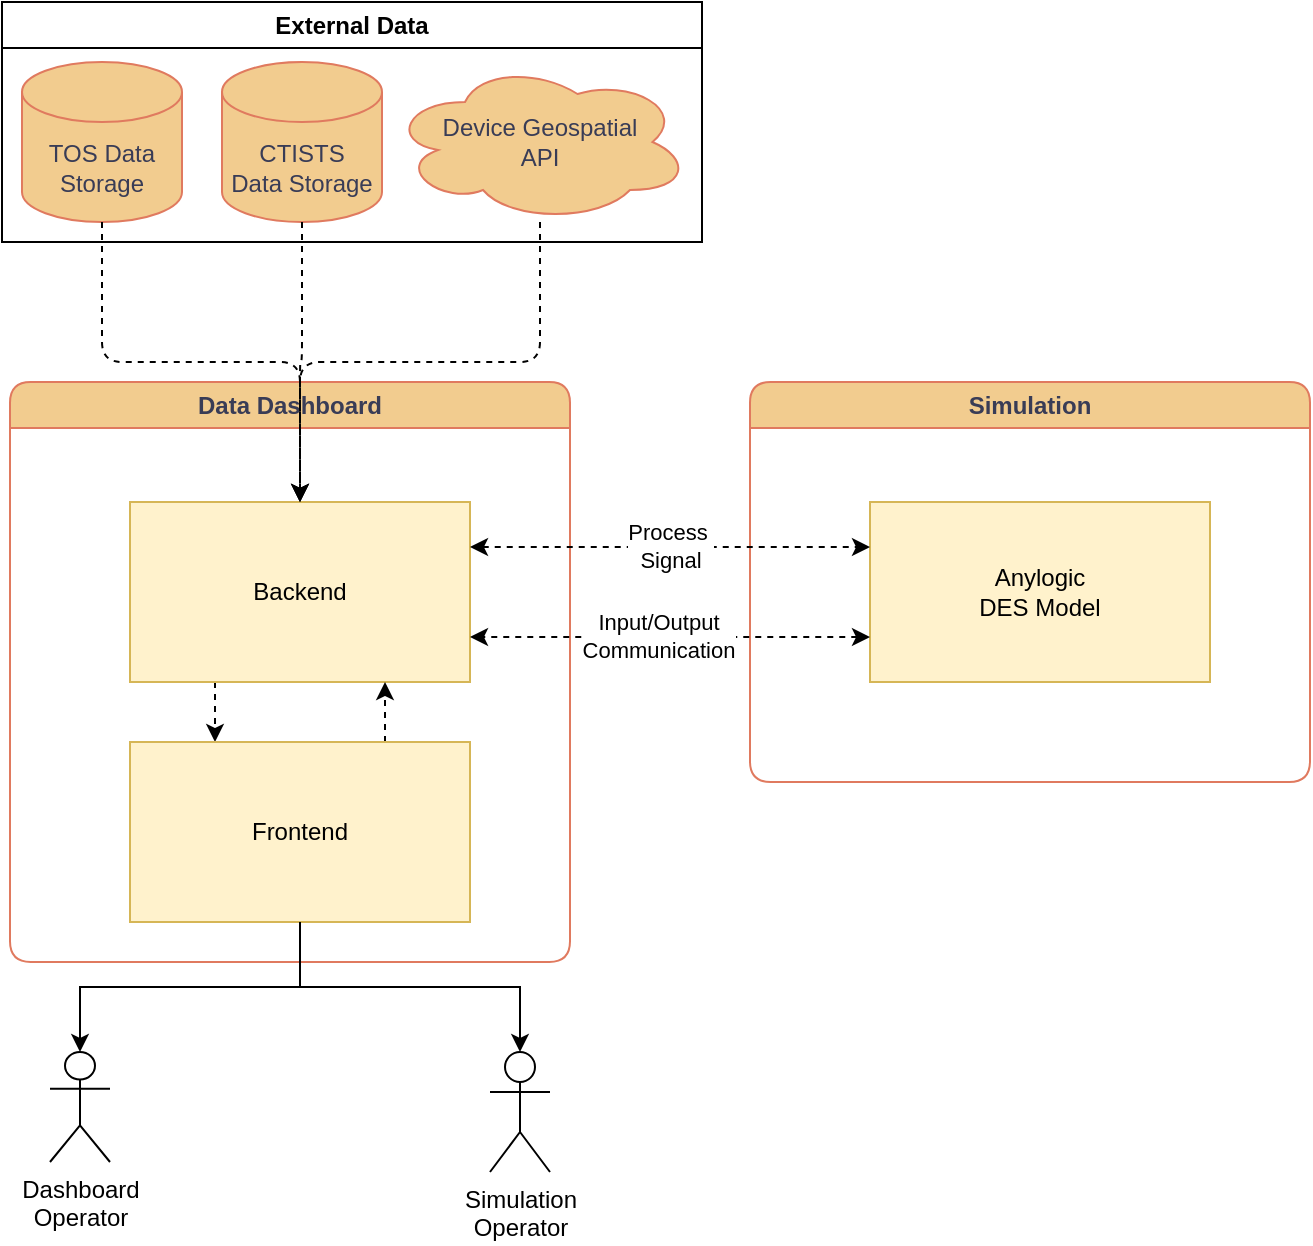 <mxfile version="20.8.16" type="device"><diagram name="第 1 页" id="cQhZ1Z9mT2LYjxaqFXrg"><mxGraphModel dx="1430" dy="831" grid="1" gridSize="10" guides="1" tooltips="1" connect="1" arrows="1" fold="1" page="1" pageScale="1" pageWidth="827" pageHeight="1169" math="0" shadow="0"><root><mxCell id="0"/><mxCell id="1" parent="0"/><mxCell id="5_asZcILRuUDBpJoPkih-1" value="Data Dashboard" style="swimlane;whiteSpace=wrap;html=1;labelBackgroundColor=none;fillColor=#F2CC8F;strokeColor=#E07A5F;fontColor=#393C56;rounded=1;" vertex="1" parent="1"><mxGeometry x="240" y="250" width="280" height="290" as="geometry"><mxRectangle x="370" y="230" width="130" height="30" as="alternateBounds"/></mxGeometry></mxCell><mxCell id="5_asZcILRuUDBpJoPkih-39" style="edgeStyle=orthogonalEdgeStyle;rounded=0;orthogonalLoop=1;jettySize=auto;html=1;exitX=0.25;exitY=1;exitDx=0;exitDy=0;entryX=0.25;entryY=0;entryDx=0;entryDy=0;dashed=1;" edge="1" parent="5_asZcILRuUDBpJoPkih-1" source="5_asZcILRuUDBpJoPkih-12" target="5_asZcILRuUDBpJoPkih-16"><mxGeometry relative="1" as="geometry"/></mxCell><mxCell id="5_asZcILRuUDBpJoPkih-12" value="Backend" style="rounded=0;whiteSpace=wrap;html=1;fillColor=#fff2cc;strokeColor=#d6b656;" vertex="1" parent="5_asZcILRuUDBpJoPkih-1"><mxGeometry x="60" y="60" width="170" height="90" as="geometry"/></mxCell><mxCell id="5_asZcILRuUDBpJoPkih-40" style="edgeStyle=orthogonalEdgeStyle;rounded=0;orthogonalLoop=1;jettySize=auto;html=1;dashed=1;exitX=0.75;exitY=0;exitDx=0;exitDy=0;entryX=0.75;entryY=1;entryDx=0;entryDy=0;" edge="1" parent="5_asZcILRuUDBpJoPkih-1" source="5_asZcILRuUDBpJoPkih-16" target="5_asZcILRuUDBpJoPkih-12"><mxGeometry relative="1" as="geometry"><mxPoint x="190" y="160" as="targetPoint"/></mxGeometry></mxCell><mxCell id="5_asZcILRuUDBpJoPkih-16" value="Frontend" style="rounded=0;whiteSpace=wrap;html=1;fillColor=#fff2cc;strokeColor=#d6b656;" vertex="1" parent="5_asZcILRuUDBpJoPkih-1"><mxGeometry x="60" y="180" width="170" height="90" as="geometry"/></mxCell><mxCell id="5_asZcILRuUDBpJoPkih-11" value="External Data" style="swimlane;whiteSpace=wrap;html=1;" vertex="1" parent="1"><mxGeometry x="236" y="60" width="350" height="120" as="geometry"/></mxCell><mxCell id="5_asZcILRuUDBpJoPkih-3" value="TOS Data&lt;br&gt;Storage" style="shape=cylinder3;whiteSpace=wrap;html=1;boundedLbl=1;backgroundOutline=1;size=15;labelBackgroundColor=none;fillColor=#F2CC8F;strokeColor=#E07A5F;fontColor=#393C56;rounded=1;" vertex="1" parent="5_asZcILRuUDBpJoPkih-11"><mxGeometry x="10" y="30" width="80" height="80" as="geometry"/></mxCell><mxCell id="5_asZcILRuUDBpJoPkih-4" value="CTISTS&lt;br&gt;Data Storage" style="shape=cylinder3;whiteSpace=wrap;html=1;boundedLbl=1;backgroundOutline=1;size=15;labelBackgroundColor=none;fillColor=#F2CC8F;strokeColor=#E07A5F;fontColor=#393C56;rounded=1;" vertex="1" parent="5_asZcILRuUDBpJoPkih-11"><mxGeometry x="110" y="30" width="80" height="80" as="geometry"/></mxCell><mxCell id="5_asZcILRuUDBpJoPkih-6" value="Device Geospatial&lt;br&gt;API" style="ellipse;shape=cloud;whiteSpace=wrap;html=1;labelBackgroundColor=none;fillColor=#F2CC8F;strokeColor=#E07A5F;fontColor=#393C56;rounded=1;" vertex="1" parent="5_asZcILRuUDBpJoPkih-11"><mxGeometry x="194" y="30" width="150" height="80" as="geometry"/></mxCell><mxCell id="5_asZcILRuUDBpJoPkih-17" value="Dashboard &lt;br&gt;Operator" style="shape=umlActor;verticalLabelPosition=bottom;verticalAlign=top;html=1;outlineConnect=0;" vertex="1" parent="1"><mxGeometry x="260" y="585" width="30" height="55" as="geometry"/></mxCell><mxCell id="5_asZcILRuUDBpJoPkih-18" value="Simulation&lt;br&gt;Operator" style="shape=umlActor;verticalLabelPosition=bottom;verticalAlign=top;html=1;outlineConnect=0;" vertex="1" parent="1"><mxGeometry x="480" y="585" width="30" height="60" as="geometry"/></mxCell><mxCell id="5_asZcILRuUDBpJoPkih-24" style="edgeStyle=orthogonalEdgeStyle;rounded=0;orthogonalLoop=1;jettySize=auto;html=1;exitX=0.5;exitY=1;exitDx=0;exitDy=0;entryX=0.5;entryY=0;entryDx=0;entryDy=0;entryPerimeter=0;" edge="1" parent="1" source="5_asZcILRuUDBpJoPkih-16" target="5_asZcILRuUDBpJoPkih-17"><mxGeometry relative="1" as="geometry"/></mxCell><mxCell id="5_asZcILRuUDBpJoPkih-25" style="edgeStyle=orthogonalEdgeStyle;rounded=0;orthogonalLoop=1;jettySize=auto;html=1;exitX=0.5;exitY=1;exitDx=0;exitDy=0;" edge="1" parent="1" source="5_asZcILRuUDBpJoPkih-16" target="5_asZcILRuUDBpJoPkih-18"><mxGeometry relative="1" as="geometry"/></mxCell><mxCell id="5_asZcILRuUDBpJoPkih-27" value="Simulation" style="swimlane;whiteSpace=wrap;html=1;labelBackgroundColor=none;fillColor=#F2CC8F;strokeColor=#E07A5F;fontColor=#393C56;rounded=1;" vertex="1" parent="1"><mxGeometry x="610" y="250" width="280" height="200" as="geometry"><mxRectangle x="370" y="230" width="130" height="30" as="alternateBounds"/></mxGeometry></mxCell><mxCell id="5_asZcILRuUDBpJoPkih-28" value="Anylogic&lt;br&gt;DES Model" style="rounded=0;whiteSpace=wrap;html=1;fillColor=#fff2cc;strokeColor=#d6b656;" vertex="1" parent="5_asZcILRuUDBpJoPkih-27"><mxGeometry x="60" y="60" width="170" height="90" as="geometry"/></mxCell><mxCell id="5_asZcILRuUDBpJoPkih-31" style="edgeStyle=orthogonalEdgeStyle;orthogonalLoop=1;jettySize=auto;html=1;exitX=0.5;exitY=1;exitDx=0;exitDy=0;exitPerimeter=0;rounded=1;dashed=1;" edge="1" parent="1" source="5_asZcILRuUDBpJoPkih-3" target="5_asZcILRuUDBpJoPkih-12"><mxGeometry relative="1" as="geometry"/></mxCell><mxCell id="5_asZcILRuUDBpJoPkih-33" style="edgeStyle=orthogonalEdgeStyle;orthogonalLoop=1;jettySize=auto;html=1;entryX=0.5;entryY=0;entryDx=0;entryDy=0;rounded=1;dashed=1;" edge="1" parent="1" source="5_asZcILRuUDBpJoPkih-6" target="5_asZcILRuUDBpJoPkih-12"><mxGeometry relative="1" as="geometry"/></mxCell><mxCell id="5_asZcILRuUDBpJoPkih-34" style="edgeStyle=orthogonalEdgeStyle;orthogonalLoop=1;jettySize=auto;html=1;rounded=1;dashed=1;" edge="1" parent="1" source="5_asZcILRuUDBpJoPkih-4" target="5_asZcILRuUDBpJoPkih-12"><mxGeometry relative="1" as="geometry"/></mxCell><mxCell id="5_asZcILRuUDBpJoPkih-37" style="edgeStyle=orthogonalEdgeStyle;rounded=1;orthogonalLoop=1;jettySize=auto;html=1;dashed=1;entryX=0;entryY=0.25;entryDx=0;entryDy=0;exitX=1;exitY=0.25;exitDx=0;exitDy=0;startArrow=classic;startFill=1;" edge="1" parent="1" source="5_asZcILRuUDBpJoPkih-12" target="5_asZcILRuUDBpJoPkih-28"><mxGeometry relative="1" as="geometry"><mxPoint x="670" y="355" as="targetPoint"/></mxGeometry></mxCell><mxCell id="5_asZcILRuUDBpJoPkih-42" value="Process&amp;nbsp;&lt;br&gt;Signal" style="edgeLabel;html=1;align=center;verticalAlign=middle;resizable=0;points=[];" vertex="1" connectable="0" parent="5_asZcILRuUDBpJoPkih-37"><mxGeometry x="0.149" y="1" relative="1" as="geometry"><mxPoint x="-15" as="offset"/></mxGeometry></mxCell><mxCell id="5_asZcILRuUDBpJoPkih-38" style="edgeStyle=orthogonalEdgeStyle;rounded=0;orthogonalLoop=1;jettySize=auto;html=1;dashed=1;entryX=1;entryY=0.75;entryDx=0;entryDy=0;exitX=0;exitY=0.75;exitDx=0;exitDy=0;startArrow=classic;startFill=1;" edge="1" parent="1" source="5_asZcILRuUDBpJoPkih-28" target="5_asZcILRuUDBpJoPkih-12"><mxGeometry relative="1" as="geometry"><mxPoint x="470" y="355" as="targetPoint"/></mxGeometry></mxCell><mxCell id="5_asZcILRuUDBpJoPkih-41" value="Input/Output&lt;br&gt;Communication&lt;br&gt;" style="edgeLabel;html=1;align=center;verticalAlign=middle;resizable=0;points=[];" vertex="1" connectable="0" parent="5_asZcILRuUDBpJoPkih-38"><mxGeometry x="0.064" y="-1" relative="1" as="geometry"><mxPoint as="offset"/></mxGeometry></mxCell></root></mxGraphModel></diagram></mxfile>